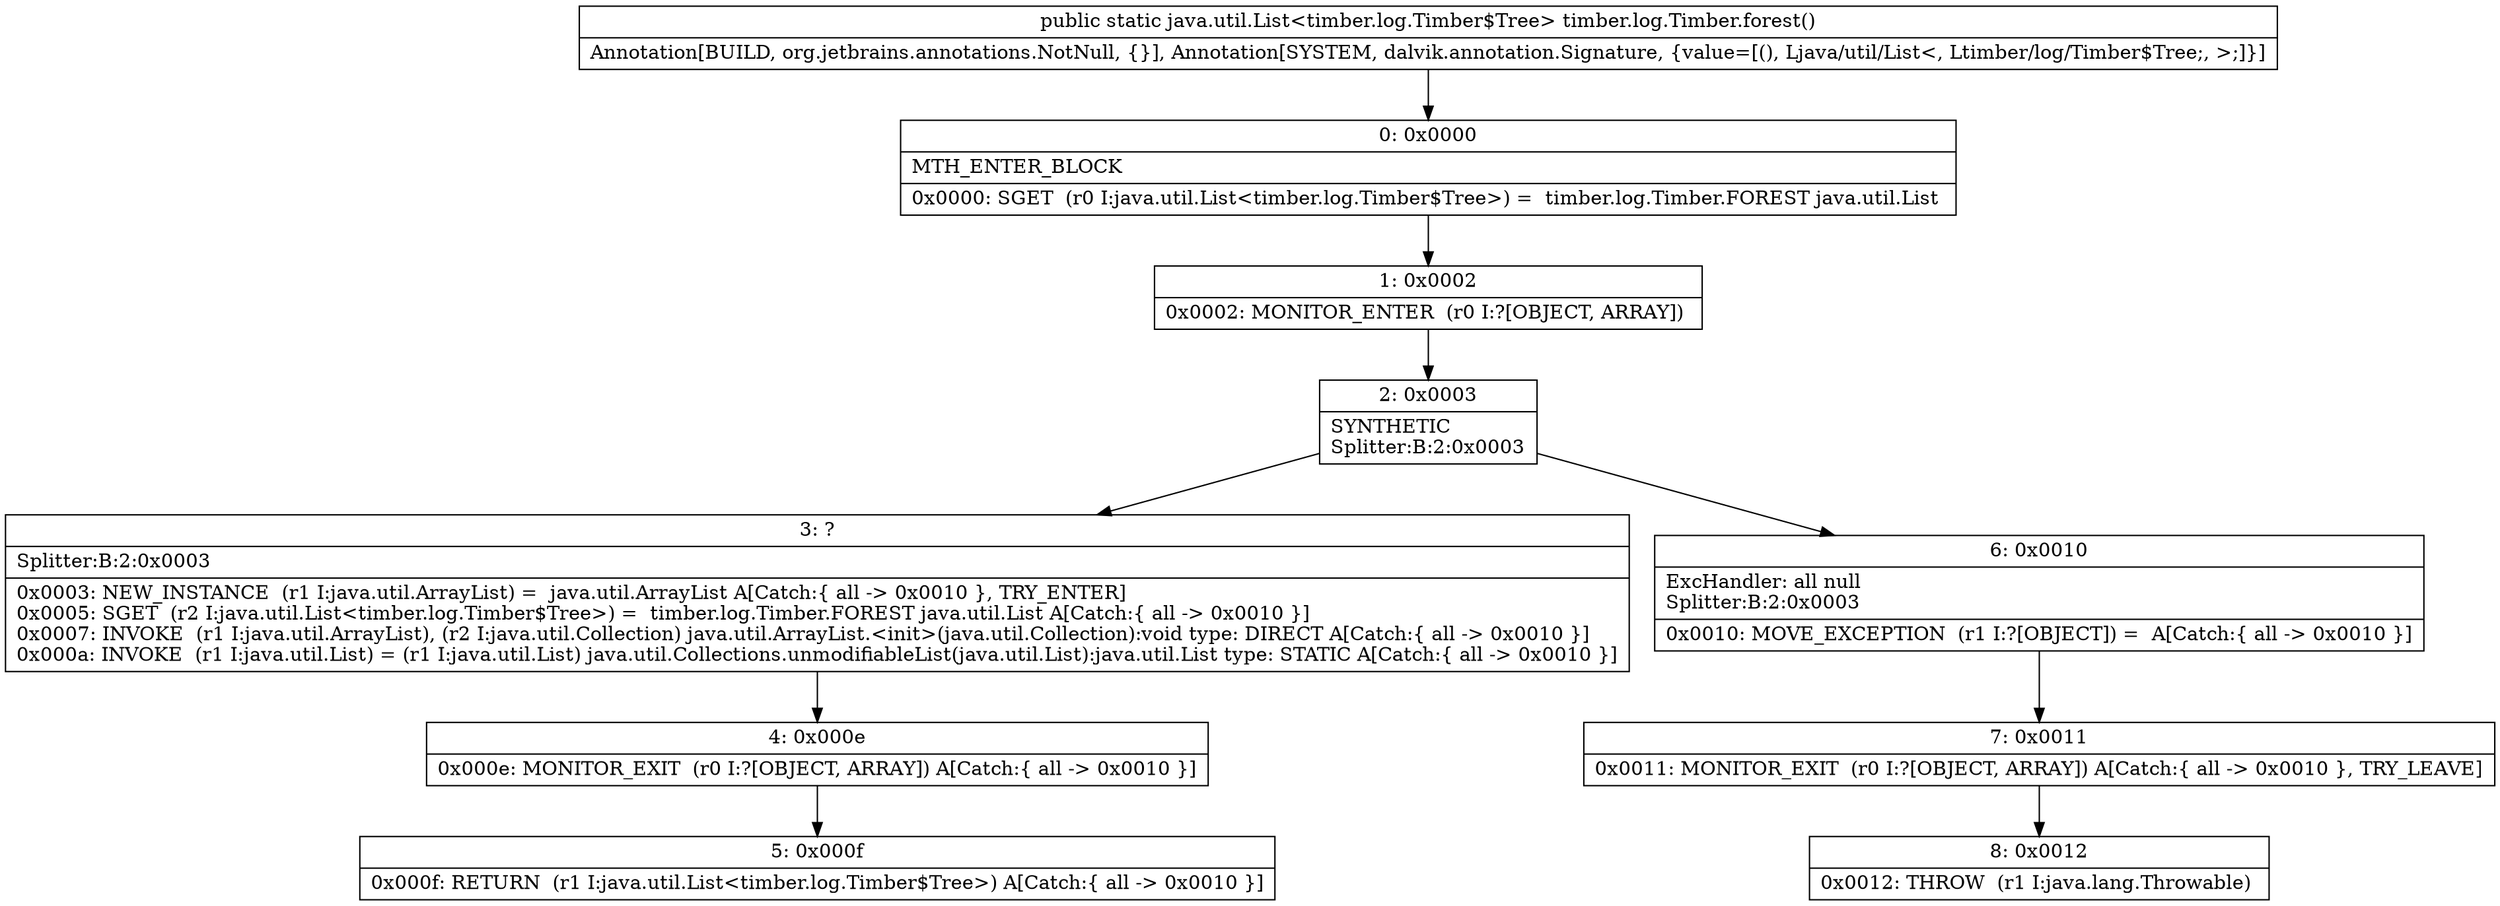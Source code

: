 digraph "CFG fortimber.log.Timber.forest()Ljava\/util\/List;" {
Node_0 [shape=record,label="{0\:\ 0x0000|MTH_ENTER_BLOCK\l|0x0000: SGET  (r0 I:java.util.List\<timber.log.Timber$Tree\>) =  timber.log.Timber.FOREST java.util.List \l}"];
Node_1 [shape=record,label="{1\:\ 0x0002|0x0002: MONITOR_ENTER  (r0 I:?[OBJECT, ARRAY]) \l}"];
Node_2 [shape=record,label="{2\:\ 0x0003|SYNTHETIC\lSplitter:B:2:0x0003\l}"];
Node_3 [shape=record,label="{3\:\ ?|Splitter:B:2:0x0003\l|0x0003: NEW_INSTANCE  (r1 I:java.util.ArrayList) =  java.util.ArrayList A[Catch:\{ all \-\> 0x0010 \}, TRY_ENTER]\l0x0005: SGET  (r2 I:java.util.List\<timber.log.Timber$Tree\>) =  timber.log.Timber.FOREST java.util.List A[Catch:\{ all \-\> 0x0010 \}]\l0x0007: INVOKE  (r1 I:java.util.ArrayList), (r2 I:java.util.Collection) java.util.ArrayList.\<init\>(java.util.Collection):void type: DIRECT A[Catch:\{ all \-\> 0x0010 \}]\l0x000a: INVOKE  (r1 I:java.util.List) = (r1 I:java.util.List) java.util.Collections.unmodifiableList(java.util.List):java.util.List type: STATIC A[Catch:\{ all \-\> 0x0010 \}]\l}"];
Node_4 [shape=record,label="{4\:\ 0x000e|0x000e: MONITOR_EXIT  (r0 I:?[OBJECT, ARRAY]) A[Catch:\{ all \-\> 0x0010 \}]\l}"];
Node_5 [shape=record,label="{5\:\ 0x000f|0x000f: RETURN  (r1 I:java.util.List\<timber.log.Timber$Tree\>) A[Catch:\{ all \-\> 0x0010 \}]\l}"];
Node_6 [shape=record,label="{6\:\ 0x0010|ExcHandler: all null\lSplitter:B:2:0x0003\l|0x0010: MOVE_EXCEPTION  (r1 I:?[OBJECT]) =  A[Catch:\{ all \-\> 0x0010 \}]\l}"];
Node_7 [shape=record,label="{7\:\ 0x0011|0x0011: MONITOR_EXIT  (r0 I:?[OBJECT, ARRAY]) A[Catch:\{ all \-\> 0x0010 \}, TRY_LEAVE]\l}"];
Node_8 [shape=record,label="{8\:\ 0x0012|0x0012: THROW  (r1 I:java.lang.Throwable) \l}"];
MethodNode[shape=record,label="{public static java.util.List\<timber.log.Timber$Tree\> timber.log.Timber.forest()  | Annotation[BUILD, org.jetbrains.annotations.NotNull, \{\}], Annotation[SYSTEM, dalvik.annotation.Signature, \{value=[(), Ljava\/util\/List\<, Ltimber\/log\/Timber$Tree;, \>;]\}]\l}"];
MethodNode -> Node_0;
Node_0 -> Node_1;
Node_1 -> Node_2;
Node_2 -> Node_3;
Node_2 -> Node_6;
Node_3 -> Node_4;
Node_4 -> Node_5;
Node_6 -> Node_7;
Node_7 -> Node_8;
}

